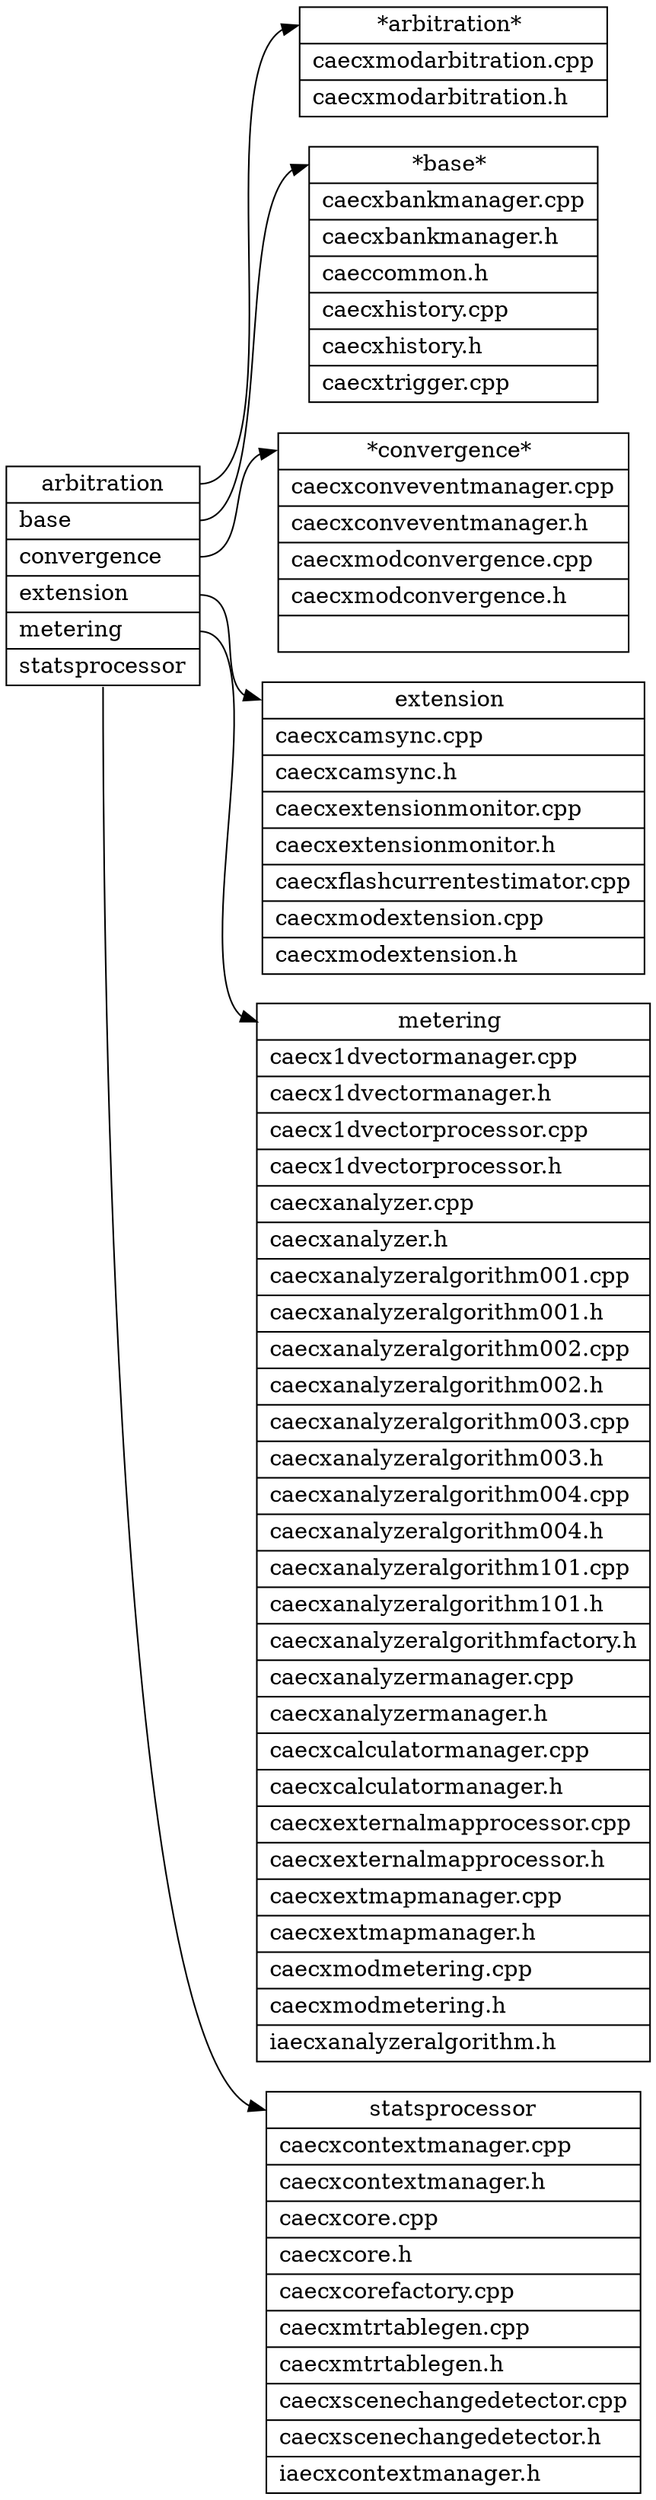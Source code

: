 digraph g {

    graph [ rankdir = "LR" ];
    node [shape = "record"];
    edge [];
    
    "aecxcore" [
        label = "<f0> arbitration\n|
                 <f1> base\l|
                 <f2> convergence\l|
                 <f3> extension\l|
                 <f4> metering\l|
                 <f5> statsprocessor\l"
        shape = "record"
    ]
    "node0" [
        label = "
                <f0> *arbitration* \n|
                <f1> caecxmodarbitration.cpp\l|
                <f2> caecxmodarbitration.h\l"
        shape = "record"
    ]
    "node1" [
        label = "
                <f0> *base* \n|
                <f1> caecxbankmanager.cpp\l|
                <f1> caecxbankmanager.h\l|
                <f1> caeccommon.h\l|
                <f1> caecxhistory.cpp\l|
                <f1> caecxhistory.h\l|
                <f2> caecxtrigger.cpp\l"
        shape = "record"
    ]

    "node2" [
        label = "<f0> *convergence* \n|
                 <f1> caecxconveventmanager.cpp\l|
                 <f2> caecxconveventmanager.h\l|
                 <f3> caecxmodconvergence.cpp\l|
                 <f4> caecxmodconvergence.h\l|"
        shape = "record"
    ]


    "node3" [
        label = "<f0> extension \n|
                 <f1> caecxcamsync.cpp\l|
                 <f1> caecxcamsync.h\l|
                 <f1> caecxextensionmonitor.cpp\l|
                 <f1> caecxextensionmonitor.h\l|
                 <f1> caecxflashcurrentestimator.cpp\l|
                 <f1> caecxmodextension.cpp\l|
                 <f1> caecxmodextension.h\l"
        shape = "record"
    ]

    "node4" [
        label = "<f0> metering \n|
           <f1> caecx1dvectormanager.cpp \l|
           <f2> caecx1dvectormanager.h\l|
           <f3> caecx1dvectorprocessor.cpp\l|
           <f4> caecx1dvectorprocessor.h\l|
           <f5> caecxanalyzer.cpp\l|
           <f6> caecxanalyzer.h\l|
           <f7> caecxanalyzeralgorithm001.cpp\l|
           <f8> caecxanalyzeralgorithm001.h\l|
           <f9> caecxanalyzeralgorithm002.cpp\l|
           <f10> caecxanalyzeralgorithm002.h\l|
           <f11> caecxanalyzeralgorithm003.cpp\l|
           <f12> caecxanalyzeralgorithm003.h\l|
           <f13> caecxanalyzeralgorithm004.cpp\l|
           <f14> caecxanalyzeralgorithm004.h\l|
           <f15> caecxanalyzeralgorithm101.cpp\l|
           <f16> caecxanalyzeralgorithm101.h\l|
           <f17> caecxanalyzeralgorithmfactory.h\l|
           <f18> caecxanalyzermanager.cpp\l|
           <f19> caecxanalyzermanager.h\l|
           <f20> caecxcalculatormanager.cpp\l|
           <f21> caecxcalculatormanager.h\l|
           <f22> caecxexternalmapprocessor.cpp\l|
           <f23> caecxexternalmapprocessor.h\l|
           <f24> caecxextmapmanager.cpp\l|
           <f25> caecxextmapmanager.h\l|
           <f26> caecxmodmetering.cpp\l|
           <f27> caecxmodmetering.h\l|
           <f28> iaecxanalyzeralgorithm.h\l"
        shape = "record"
    ]

    "node5" [
        label = "<f0> statsprocessor\n|
                 <f1>caecxcontextmanager.cpp\l|
                 <f2>caecxcontextmanager.h\l|
                 <f3>caecxcore.cpp\l|
                 <f4>caecxcore.h\l|
                 <f5>caecxcorefactory.cpp\l|
                 <f6>caecxmtrtablegen.cpp\l|
                 <f7>caecxmtrtablegen.h\l|
                 <f8>caecxscenechangedetector.cpp\l|
                 <f9>caecxscenechangedetector.h\l|
                 <f10>iaecxcontextmanager.h\l"
        shape = "record"
    ]


//    "node_sample" [
//        label = "<f0> \n|
//                 <f1> \l|
//                 <f2> \l"
//        shape = "record"
//    ]

    "aecxcore":f0 -> "node0":f0  [ id = 1 ];
    "aecxcore":f1 -> "node1":f0  [ id = 1 ];
    "aecxcore":f2 -> "node2":f0  [ id = 1 ];
    "aecxcore":f3 -> "node3":f0  [ id = 1 ];
    "aecxcore":f4 -> "node4":f0  [ id = 1 ];
    "aecxcore":f5 -> "node5":f0  [ id = 1 ];

}
